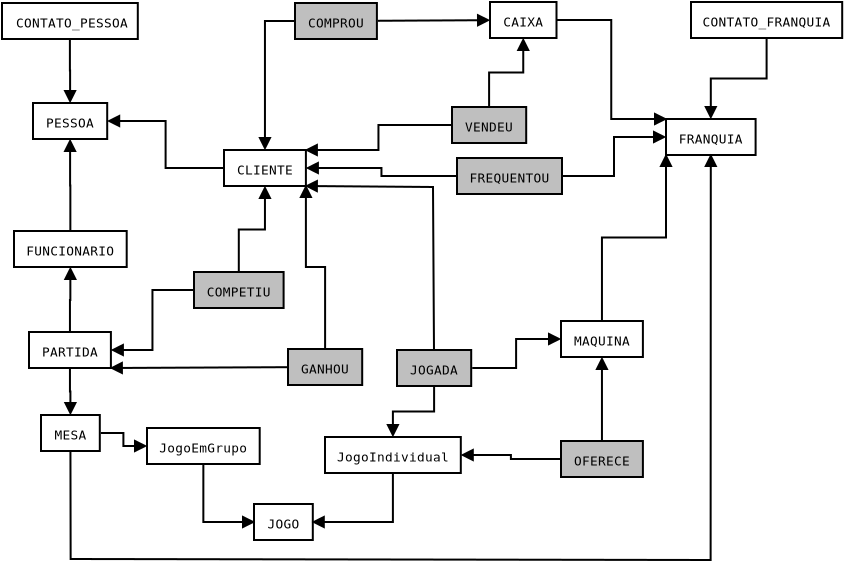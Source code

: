 <?xml version="1.0" encoding="UTF-8"?>
<dia:diagram xmlns:dia="http://www.lysator.liu.se/~alla/dia/">
  <dia:layer name="Background" visible="true" active="true">
    <dia:object type="ER - Entity" version="0" id="O0">
      <dia:attribute name="obj_pos">
        <dia:point val="2.05,4.1"/>
      </dia:attribute>
      <dia:attribute name="obj_bb">
        <dia:rectangle val="2,4.05;8.89,5.95"/>
      </dia:attribute>
      <dia:attribute name="elem_corner">
        <dia:point val="2.05,4.1"/>
      </dia:attribute>
      <dia:attribute name="elem_width">
        <dia:real val="6.79"/>
      </dia:attribute>
      <dia:attribute name="elem_height">
        <dia:real val="1.8"/>
      </dia:attribute>
      <dia:attribute name="border_width">
        <dia:real val="0.1"/>
      </dia:attribute>
      <dia:attribute name="border_color">
        <dia:color val="#000000"/>
      </dia:attribute>
      <dia:attribute name="inner_color">
        <dia:color val="#ffffff"/>
      </dia:attribute>
      <dia:attribute name="name">
        <dia:string>#CONTATO_PESSOA#</dia:string>
      </dia:attribute>
      <dia:attribute name="weak">
        <dia:boolean val="false"/>
      </dia:attribute>
      <dia:attribute name="associative">
        <dia:boolean val="false"/>
      </dia:attribute>
      <dia:attribute name="font">
        <dia:font family="monospace" style="0" name="Courier"/>
      </dia:attribute>
      <dia:attribute name="font_height">
        <dia:real val="0.8"/>
      </dia:attribute>
    </dia:object>
    <dia:object type="ER - Entity" version="0" id="O1">
      <dia:attribute name="obj_pos">
        <dia:point val="3.6,9.1"/>
      </dia:attribute>
      <dia:attribute name="obj_bb">
        <dia:rectangle val="3.55,9.05;7.36,10.95"/>
      </dia:attribute>
      <dia:attribute name="elem_corner">
        <dia:point val="3.6,9.1"/>
      </dia:attribute>
      <dia:attribute name="elem_width">
        <dia:real val="3.71"/>
      </dia:attribute>
      <dia:attribute name="elem_height">
        <dia:real val="1.8"/>
      </dia:attribute>
      <dia:attribute name="border_width">
        <dia:real val="0.1"/>
      </dia:attribute>
      <dia:attribute name="border_color">
        <dia:color val="#000000"/>
      </dia:attribute>
      <dia:attribute name="inner_color">
        <dia:color val="#ffffff"/>
      </dia:attribute>
      <dia:attribute name="name">
        <dia:string>#PESSOA#</dia:string>
      </dia:attribute>
      <dia:attribute name="weak">
        <dia:boolean val="false"/>
      </dia:attribute>
      <dia:attribute name="associative">
        <dia:boolean val="false"/>
      </dia:attribute>
      <dia:attribute name="font">
        <dia:font family="monospace" style="0" name="Courier"/>
      </dia:attribute>
      <dia:attribute name="font_height">
        <dia:real val="0.8"/>
      </dia:attribute>
    </dia:object>
    <dia:object type="ER - Entity" version="0" id="O2">
      <dia:attribute name="obj_pos">
        <dia:point val="2.65,15.5"/>
      </dia:attribute>
      <dia:attribute name="obj_bb">
        <dia:rectangle val="2.6,15.45;8.335,17.35"/>
      </dia:attribute>
      <dia:attribute name="elem_corner">
        <dia:point val="2.65,15.5"/>
      </dia:attribute>
      <dia:attribute name="elem_width">
        <dia:real val="5.635"/>
      </dia:attribute>
      <dia:attribute name="elem_height">
        <dia:real val="1.8"/>
      </dia:attribute>
      <dia:attribute name="border_width">
        <dia:real val="0.1"/>
      </dia:attribute>
      <dia:attribute name="border_color">
        <dia:color val="#000000"/>
      </dia:attribute>
      <dia:attribute name="inner_color">
        <dia:color val="#ffffff"/>
      </dia:attribute>
      <dia:attribute name="name">
        <dia:string>#FUNCIONARIO#</dia:string>
      </dia:attribute>
      <dia:attribute name="weak">
        <dia:boolean val="false"/>
      </dia:attribute>
      <dia:attribute name="associative">
        <dia:boolean val="false"/>
      </dia:attribute>
      <dia:attribute name="font">
        <dia:font family="monospace" style="0" name="Courier"/>
      </dia:attribute>
      <dia:attribute name="font_height">
        <dia:real val="0.8"/>
      </dia:attribute>
    </dia:object>
    <dia:object type="ER - Entity" version="0" id="O3">
      <dia:attribute name="obj_pos">
        <dia:point val="3.4,20.55"/>
      </dia:attribute>
      <dia:attribute name="obj_bb">
        <dia:rectangle val="3.35,20.5;7.545,22.4"/>
      </dia:attribute>
      <dia:attribute name="elem_corner">
        <dia:point val="3.4,20.55"/>
      </dia:attribute>
      <dia:attribute name="elem_width">
        <dia:real val="4.095"/>
      </dia:attribute>
      <dia:attribute name="elem_height">
        <dia:real val="1.8"/>
      </dia:attribute>
      <dia:attribute name="border_width">
        <dia:real val="0.1"/>
      </dia:attribute>
      <dia:attribute name="border_color">
        <dia:color val="#000000"/>
      </dia:attribute>
      <dia:attribute name="inner_color">
        <dia:color val="#ffffff"/>
      </dia:attribute>
      <dia:attribute name="name">
        <dia:string>#PARTIDA#</dia:string>
      </dia:attribute>
      <dia:attribute name="weak">
        <dia:boolean val="false"/>
      </dia:attribute>
      <dia:attribute name="associative">
        <dia:boolean val="false"/>
      </dia:attribute>
      <dia:attribute name="font">
        <dia:font family="monospace" style="0" name="Courier"/>
      </dia:attribute>
      <dia:attribute name="font_height">
        <dia:real val="0.8"/>
      </dia:attribute>
    </dia:object>
    <dia:object type="Standard - ZigZagLine" version="1" id="O4">
      <dia:attribute name="obj_pos">
        <dia:point val="5.445,5.9"/>
      </dia:attribute>
      <dia:attribute name="obj_bb">
        <dia:rectangle val="5.124,5.85;5.786,9.161"/>
      </dia:attribute>
      <dia:attribute name="orth_points">
        <dia:point val="5.445,5.9"/>
        <dia:point val="5.445,7.475"/>
        <dia:point val="5.455,7.475"/>
        <dia:point val="5.455,9.05"/>
      </dia:attribute>
      <dia:attribute name="orth_orient">
        <dia:enum val="1"/>
        <dia:enum val="0"/>
        <dia:enum val="1"/>
      </dia:attribute>
      <dia:attribute name="autorouting">
        <dia:boolean val="true"/>
      </dia:attribute>
      <dia:attribute name="end_arrow">
        <dia:enum val="3"/>
      </dia:attribute>
      <dia:attribute name="end_arrow_length">
        <dia:real val="0.5"/>
      </dia:attribute>
      <dia:attribute name="end_arrow_width">
        <dia:real val="0.5"/>
      </dia:attribute>
      <dia:connections>
        <dia:connection handle="0" to="O0" connection="6"/>
        <dia:connection handle="1" to="O1" connection="8"/>
      </dia:connections>
    </dia:object>
    <dia:object type="Standard - ZigZagLine" version="1" id="O5">
      <dia:attribute name="obj_pos">
        <dia:point val="5.468,15.5"/>
      </dia:attribute>
      <dia:attribute name="obj_bb">
        <dia:rectangle val="5.124,10.839;5.786,15.55"/>
      </dia:attribute>
      <dia:attribute name="orth_points">
        <dia:point val="5.468,15.5"/>
        <dia:point val="5.468,13.225"/>
        <dia:point val="5.455,13.225"/>
        <dia:point val="5.455,10.95"/>
      </dia:attribute>
      <dia:attribute name="orth_orient">
        <dia:enum val="1"/>
        <dia:enum val="0"/>
        <dia:enum val="1"/>
      </dia:attribute>
      <dia:attribute name="autorouting">
        <dia:boolean val="true"/>
      </dia:attribute>
      <dia:attribute name="end_arrow">
        <dia:enum val="3"/>
      </dia:attribute>
      <dia:attribute name="end_arrow_length">
        <dia:real val="0.5"/>
      </dia:attribute>
      <dia:attribute name="end_arrow_width">
        <dia:real val="0.5"/>
      </dia:attribute>
      <dia:connections>
        <dia:connection handle="0" to="O2" connection="1"/>
        <dia:connection handle="1" to="O1" connection="8"/>
      </dia:connections>
    </dia:object>
    <dia:object type="Standard - ZigZagLine" version="1" id="O6">
      <dia:attribute name="obj_pos">
        <dia:point val="5.447,20.55"/>
      </dia:attribute>
      <dia:attribute name="obj_bb">
        <dia:rectangle val="5.137,17.239;5.798,20.6"/>
      </dia:attribute>
      <dia:attribute name="orth_points">
        <dia:point val="5.447,20.55"/>
        <dia:point val="5.447,18.95"/>
        <dia:point val="5.468,18.95"/>
        <dia:point val="5.468,17.351"/>
      </dia:attribute>
      <dia:attribute name="orth_orient">
        <dia:enum val="1"/>
        <dia:enum val="0"/>
        <dia:enum val="1"/>
      </dia:attribute>
      <dia:attribute name="autorouting">
        <dia:boolean val="true"/>
      </dia:attribute>
      <dia:attribute name="end_arrow">
        <dia:enum val="3"/>
      </dia:attribute>
      <dia:attribute name="end_arrow_length">
        <dia:real val="0.5"/>
      </dia:attribute>
      <dia:attribute name="end_arrow_width">
        <dia:real val="0.5"/>
      </dia:attribute>
      <dia:connections>
        <dia:connection handle="0" to="O3" connection="1"/>
        <dia:connection handle="1" to="O2" connection="8"/>
      </dia:connections>
    </dia:object>
    <dia:object type="ER - Entity" version="0" id="O7">
      <dia:attribute name="obj_pos">
        <dia:point val="4,24.7"/>
      </dia:attribute>
      <dia:attribute name="obj_bb">
        <dia:rectangle val="3.95,24.65;6.99,26.55"/>
      </dia:attribute>
      <dia:attribute name="elem_corner">
        <dia:point val="4,24.7"/>
      </dia:attribute>
      <dia:attribute name="elem_width">
        <dia:real val="2.94"/>
      </dia:attribute>
      <dia:attribute name="elem_height">
        <dia:real val="1.8"/>
      </dia:attribute>
      <dia:attribute name="border_width">
        <dia:real val="0.1"/>
      </dia:attribute>
      <dia:attribute name="border_color">
        <dia:color val="#000000"/>
      </dia:attribute>
      <dia:attribute name="inner_color">
        <dia:color val="#ffffff"/>
      </dia:attribute>
      <dia:attribute name="name">
        <dia:string>#MESA#</dia:string>
      </dia:attribute>
      <dia:attribute name="weak">
        <dia:boolean val="false"/>
      </dia:attribute>
      <dia:attribute name="associative">
        <dia:boolean val="false"/>
      </dia:attribute>
      <dia:attribute name="font">
        <dia:font family="monospace" style="0" name="Courier"/>
      </dia:attribute>
      <dia:attribute name="font_height">
        <dia:real val="0.8"/>
      </dia:attribute>
    </dia:object>
    <dia:object type="Standard - ZigZagLine" version="1" id="O8">
      <dia:attribute name="obj_pos">
        <dia:point val="5.447,22.401"/>
      </dia:attribute>
      <dia:attribute name="obj_bb">
        <dia:rectangle val="5.139,22.351;5.801,24.761"/>
      </dia:attribute>
      <dia:attribute name="orth_points">
        <dia:point val="5.447,22.401"/>
        <dia:point val="5.447,23.525"/>
        <dia:point val="5.47,23.525"/>
        <dia:point val="5.47,24.649"/>
      </dia:attribute>
      <dia:attribute name="orth_orient">
        <dia:enum val="1"/>
        <dia:enum val="0"/>
        <dia:enum val="1"/>
      </dia:attribute>
      <dia:attribute name="autorouting">
        <dia:boolean val="true"/>
      </dia:attribute>
      <dia:attribute name="end_arrow">
        <dia:enum val="3"/>
      </dia:attribute>
      <dia:attribute name="end_arrow_length">
        <dia:real val="0.5"/>
      </dia:attribute>
      <dia:attribute name="end_arrow_width">
        <dia:real val="0.5"/>
      </dia:attribute>
      <dia:connections>
        <dia:connection handle="0" to="O3" connection="8"/>
        <dia:connection handle="1" to="O7" connection="8"/>
      </dia:connections>
    </dia:object>
    <dia:object type="ER - Entity" version="0" id="O9">
      <dia:attribute name="obj_pos">
        <dia:point val="9.3,25.35"/>
      </dia:attribute>
      <dia:attribute name="obj_bb">
        <dia:rectangle val="9.25,25.3;14.985,27.2"/>
      </dia:attribute>
      <dia:attribute name="elem_corner">
        <dia:point val="9.3,25.35"/>
      </dia:attribute>
      <dia:attribute name="elem_width">
        <dia:real val="5.635"/>
      </dia:attribute>
      <dia:attribute name="elem_height">
        <dia:real val="1.8"/>
      </dia:attribute>
      <dia:attribute name="border_width">
        <dia:real val="0.1"/>
      </dia:attribute>
      <dia:attribute name="border_color">
        <dia:color val="#000000"/>
      </dia:attribute>
      <dia:attribute name="inner_color">
        <dia:color val="#ffffff"/>
      </dia:attribute>
      <dia:attribute name="name">
        <dia:string>#JogoEmGrupo#</dia:string>
      </dia:attribute>
      <dia:attribute name="weak">
        <dia:boolean val="false"/>
      </dia:attribute>
      <dia:attribute name="associative">
        <dia:boolean val="false"/>
      </dia:attribute>
      <dia:attribute name="font">
        <dia:font family="monospace" style="0" name="Courier"/>
      </dia:attribute>
      <dia:attribute name="font_height">
        <dia:real val="0.8"/>
      </dia:attribute>
    </dia:object>
    <dia:object type="ER - Entity" version="0" id="O10">
      <dia:attribute name="obj_pos">
        <dia:point val="13.15,11.45"/>
      </dia:attribute>
      <dia:attribute name="obj_bb">
        <dia:rectangle val="13.1,11.4;17.295,13.3"/>
      </dia:attribute>
      <dia:attribute name="elem_corner">
        <dia:point val="13.15,11.45"/>
      </dia:attribute>
      <dia:attribute name="elem_width">
        <dia:real val="4.095"/>
      </dia:attribute>
      <dia:attribute name="elem_height">
        <dia:real val="1.8"/>
      </dia:attribute>
      <dia:attribute name="border_width">
        <dia:real val="0.1"/>
      </dia:attribute>
      <dia:attribute name="border_color">
        <dia:color val="#000000"/>
      </dia:attribute>
      <dia:attribute name="inner_color">
        <dia:color val="#ffffff"/>
      </dia:attribute>
      <dia:attribute name="name">
        <dia:string>#CLIENTE#</dia:string>
      </dia:attribute>
      <dia:attribute name="weak">
        <dia:boolean val="false"/>
      </dia:attribute>
      <dia:attribute name="associative">
        <dia:boolean val="false"/>
      </dia:attribute>
      <dia:attribute name="font">
        <dia:font family="monospace" style="0" name="Courier"/>
      </dia:attribute>
      <dia:attribute name="font_height">
        <dia:real val="0.8"/>
      </dia:attribute>
    </dia:object>
    <dia:object type="Standard - ZigZagLine" version="1" id="O11">
      <dia:attribute name="obj_pos">
        <dia:point val="13.1,12.35"/>
      </dia:attribute>
      <dia:attribute name="obj_bb">
        <dia:rectangle val="7.249,9.669;13.15,12.4"/>
      </dia:attribute>
      <dia:attribute name="orth_points">
        <dia:point val="13.1,12.35"/>
        <dia:point val="10.23,12.35"/>
        <dia:point val="10.23,10"/>
        <dia:point val="7.36,10"/>
      </dia:attribute>
      <dia:attribute name="orth_orient">
        <dia:enum val="0"/>
        <dia:enum val="1"/>
        <dia:enum val="0"/>
      </dia:attribute>
      <dia:attribute name="autorouting">
        <dia:boolean val="true"/>
      </dia:attribute>
      <dia:attribute name="end_arrow">
        <dia:enum val="3"/>
      </dia:attribute>
      <dia:attribute name="end_arrow_length">
        <dia:real val="0.5"/>
      </dia:attribute>
      <dia:attribute name="end_arrow_width">
        <dia:real val="0.5"/>
      </dia:attribute>
      <dia:connections>
        <dia:connection handle="0" to="O10" connection="8"/>
        <dia:connection handle="1" to="O1" connection="8"/>
      </dia:connections>
    </dia:object>
    <dia:object type="ER - Entity" version="0" id="O12">
      <dia:attribute name="obj_pos">
        <dia:point val="11.65,17.55"/>
      </dia:attribute>
      <dia:attribute name="obj_bb">
        <dia:rectangle val="11.6,17.5;16.18,19.4"/>
      </dia:attribute>
      <dia:attribute name="elem_corner">
        <dia:point val="11.65,17.55"/>
      </dia:attribute>
      <dia:attribute name="elem_width">
        <dia:real val="4.48"/>
      </dia:attribute>
      <dia:attribute name="elem_height">
        <dia:real val="1.8"/>
      </dia:attribute>
      <dia:attribute name="border_width">
        <dia:real val="0.1"/>
      </dia:attribute>
      <dia:attribute name="border_color">
        <dia:color val="#000000"/>
      </dia:attribute>
      <dia:attribute name="inner_color">
        <dia:color val="#bfbfbf"/>
      </dia:attribute>
      <dia:attribute name="name">
        <dia:string>#COMPETIU#</dia:string>
      </dia:attribute>
      <dia:attribute name="weak">
        <dia:boolean val="false"/>
      </dia:attribute>
      <dia:attribute name="associative">
        <dia:boolean val="false"/>
      </dia:attribute>
      <dia:attribute name="font">
        <dia:font family="monospace" style="0" name="Courier"/>
      </dia:attribute>
      <dia:attribute name="font_height">
        <dia:real val="0.8"/>
      </dia:attribute>
    </dia:object>
    <dia:object type="ER - Entity" version="0" id="O13">
      <dia:attribute name="obj_pos">
        <dia:point val="16.35,21.4"/>
      </dia:attribute>
      <dia:attribute name="obj_bb">
        <dia:rectangle val="16.3,21.35;20.11,23.25"/>
      </dia:attribute>
      <dia:attribute name="elem_corner">
        <dia:point val="16.35,21.4"/>
      </dia:attribute>
      <dia:attribute name="elem_width">
        <dia:real val="3.71"/>
      </dia:attribute>
      <dia:attribute name="elem_height">
        <dia:real val="1.8"/>
      </dia:attribute>
      <dia:attribute name="border_width">
        <dia:real val="0.1"/>
      </dia:attribute>
      <dia:attribute name="border_color">
        <dia:color val="#000000"/>
      </dia:attribute>
      <dia:attribute name="inner_color">
        <dia:color val="#bfbfbf"/>
      </dia:attribute>
      <dia:attribute name="name">
        <dia:string>#GANHOU#</dia:string>
      </dia:attribute>
      <dia:attribute name="weak">
        <dia:boolean val="false"/>
      </dia:attribute>
      <dia:attribute name="associative">
        <dia:boolean val="false"/>
      </dia:attribute>
      <dia:attribute name="font">
        <dia:font family="monospace" style="0" name="Courier"/>
      </dia:attribute>
      <dia:attribute name="font_height">
        <dia:real val="0.8"/>
      </dia:attribute>
    </dia:object>
    <dia:object type="ER - Entity" version="0" id="O14">
      <dia:attribute name="obj_pos">
        <dia:point val="14.65,29.15"/>
      </dia:attribute>
      <dia:attribute name="obj_bb">
        <dia:rectangle val="14.6,29.1;17.64,31"/>
      </dia:attribute>
      <dia:attribute name="elem_corner">
        <dia:point val="14.65,29.15"/>
      </dia:attribute>
      <dia:attribute name="elem_width">
        <dia:real val="2.94"/>
      </dia:attribute>
      <dia:attribute name="elem_height">
        <dia:real val="1.8"/>
      </dia:attribute>
      <dia:attribute name="border_width">
        <dia:real val="0.1"/>
      </dia:attribute>
      <dia:attribute name="border_color">
        <dia:color val="#000000"/>
      </dia:attribute>
      <dia:attribute name="inner_color">
        <dia:color val="#ffffff"/>
      </dia:attribute>
      <dia:attribute name="name">
        <dia:string>#JOGO#</dia:string>
      </dia:attribute>
      <dia:attribute name="weak">
        <dia:boolean val="false"/>
      </dia:attribute>
      <dia:attribute name="associative">
        <dia:boolean val="false"/>
      </dia:attribute>
      <dia:attribute name="font">
        <dia:font family="monospace" style="0" name="Courier"/>
      </dia:attribute>
      <dia:attribute name="font_height">
        <dia:real val="0.8"/>
      </dia:attribute>
    </dia:object>
    <dia:object type="Standard - ZigZagLine" version="1" id="O15">
      <dia:attribute name="obj_pos">
        <dia:point val="12.117,27.201"/>
      </dia:attribute>
      <dia:attribute name="obj_bb">
        <dia:rectangle val="12.068,27.151;14.762,30.381"/>
      </dia:attribute>
      <dia:attribute name="orth_points">
        <dia:point val="12.117,27.201"/>
        <dia:point val="12.117,30.05"/>
        <dia:point val="14.65,30.05"/>
      </dia:attribute>
      <dia:attribute name="orth_orient">
        <dia:enum val="1"/>
        <dia:enum val="0"/>
      </dia:attribute>
      <dia:attribute name="autorouting">
        <dia:boolean val="true"/>
      </dia:attribute>
      <dia:attribute name="end_arrow">
        <dia:enum val="3"/>
      </dia:attribute>
      <dia:attribute name="end_arrow_length">
        <dia:real val="0.5"/>
      </dia:attribute>
      <dia:attribute name="end_arrow_width">
        <dia:real val="0.5"/>
      </dia:attribute>
      <dia:connections>
        <dia:connection handle="0" to="O9" connection="8"/>
        <dia:connection handle="1" to="O14" connection="3"/>
      </dia:connections>
    </dia:object>
    <dia:object type="ER - Entity" version="0" id="O16">
      <dia:attribute name="obj_pos">
        <dia:point val="18.2,25.8"/>
      </dia:attribute>
      <dia:attribute name="obj_bb">
        <dia:rectangle val="18.15,25.75;25.04,27.65"/>
      </dia:attribute>
      <dia:attribute name="elem_corner">
        <dia:point val="18.2,25.8"/>
      </dia:attribute>
      <dia:attribute name="elem_width">
        <dia:real val="6.79"/>
      </dia:attribute>
      <dia:attribute name="elem_height">
        <dia:real val="1.8"/>
      </dia:attribute>
      <dia:attribute name="border_width">
        <dia:real val="0.1"/>
      </dia:attribute>
      <dia:attribute name="border_color">
        <dia:color val="#000000"/>
      </dia:attribute>
      <dia:attribute name="inner_color">
        <dia:color val="#ffffff"/>
      </dia:attribute>
      <dia:attribute name="name">
        <dia:string>#JogoIndividual#</dia:string>
      </dia:attribute>
      <dia:attribute name="weak">
        <dia:boolean val="false"/>
      </dia:attribute>
      <dia:attribute name="associative">
        <dia:boolean val="false"/>
      </dia:attribute>
      <dia:attribute name="font">
        <dia:font family="monospace" style="0" name="Courier"/>
      </dia:attribute>
      <dia:attribute name="font_height">
        <dia:real val="0.8"/>
      </dia:attribute>
    </dia:object>
    <dia:object type="Standard - ZigZagLine" version="1" id="O17">
      <dia:attribute name="obj_pos">
        <dia:point val="21.595,27.651"/>
      </dia:attribute>
      <dia:attribute name="obj_bb">
        <dia:rectangle val="17.478,27.601;21.645,30.381"/>
      </dia:attribute>
      <dia:attribute name="orth_points">
        <dia:point val="21.595,27.651"/>
        <dia:point val="21.595,30.05"/>
        <dia:point val="17.59,30.05"/>
      </dia:attribute>
      <dia:attribute name="orth_orient">
        <dia:enum val="1"/>
        <dia:enum val="0"/>
      </dia:attribute>
      <dia:attribute name="autorouting">
        <dia:boolean val="true"/>
      </dia:attribute>
      <dia:attribute name="end_arrow">
        <dia:enum val="3"/>
      </dia:attribute>
      <dia:attribute name="end_arrow_length">
        <dia:real val="0.5"/>
      </dia:attribute>
      <dia:attribute name="end_arrow_width">
        <dia:real val="0.5"/>
      </dia:attribute>
      <dia:connections>
        <dia:connection handle="0" to="O16" connection="8"/>
        <dia:connection handle="1" to="O14" connection="4"/>
      </dia:connections>
    </dia:object>
    <dia:object type="ER - Entity" version="0" id="O18">
      <dia:attribute name="obj_pos">
        <dia:point val="21.8,21.45"/>
      </dia:attribute>
      <dia:attribute name="obj_bb">
        <dia:rectangle val="21.75,21.4;25.56,23.3"/>
      </dia:attribute>
      <dia:attribute name="elem_corner">
        <dia:point val="21.8,21.45"/>
      </dia:attribute>
      <dia:attribute name="elem_width">
        <dia:real val="3.71"/>
      </dia:attribute>
      <dia:attribute name="elem_height">
        <dia:real val="1.8"/>
      </dia:attribute>
      <dia:attribute name="border_width">
        <dia:real val="0.1"/>
      </dia:attribute>
      <dia:attribute name="border_color">
        <dia:color val="#000000"/>
      </dia:attribute>
      <dia:attribute name="inner_color">
        <dia:color val="#bfbfbf"/>
      </dia:attribute>
      <dia:attribute name="name">
        <dia:string>#JOGADA#</dia:string>
      </dia:attribute>
      <dia:attribute name="weak">
        <dia:boolean val="false"/>
      </dia:attribute>
      <dia:attribute name="associative">
        <dia:boolean val="false"/>
      </dia:attribute>
      <dia:attribute name="font">
        <dia:font family="monospace" style="0" name="Courier"/>
      </dia:attribute>
      <dia:attribute name="font_height">
        <dia:real val="0.8"/>
      </dia:attribute>
    </dia:object>
    <dia:object type="Standard - ZigZagLine" version="1" id="O19">
      <dia:attribute name="obj_pos">
        <dia:point val="6.99,25.6"/>
      </dia:attribute>
      <dia:attribute name="obj_bb">
        <dia:rectangle val="6.94,25.55;9.361,26.581"/>
      </dia:attribute>
      <dia:attribute name="orth_points">
        <dia:point val="6.99,25.6"/>
        <dia:point val="8.12,25.6"/>
        <dia:point val="8.12,26.25"/>
        <dia:point val="9.25,26.25"/>
      </dia:attribute>
      <dia:attribute name="orth_orient">
        <dia:enum val="0"/>
        <dia:enum val="1"/>
        <dia:enum val="0"/>
      </dia:attribute>
      <dia:attribute name="autorouting">
        <dia:boolean val="true"/>
      </dia:attribute>
      <dia:attribute name="end_arrow">
        <dia:enum val="3"/>
      </dia:attribute>
      <dia:attribute name="end_arrow_length">
        <dia:real val="0.5"/>
      </dia:attribute>
      <dia:attribute name="end_arrow_width">
        <dia:real val="0.5"/>
      </dia:attribute>
      <dia:connections>
        <dia:connection handle="0" to="O7" connection="8"/>
        <dia:connection handle="1" to="O9" connection="8"/>
      </dia:connections>
    </dia:object>
    <dia:object type="ER - Entity" version="0" id="O20">
      <dia:attribute name="obj_pos">
        <dia:point val="16.7,4.1"/>
      </dia:attribute>
      <dia:attribute name="obj_bb">
        <dia:rectangle val="16.65,4.05;20.845,5.95"/>
      </dia:attribute>
      <dia:attribute name="elem_corner">
        <dia:point val="16.7,4.1"/>
      </dia:attribute>
      <dia:attribute name="elem_width">
        <dia:real val="4.095"/>
      </dia:attribute>
      <dia:attribute name="elem_height">
        <dia:real val="1.8"/>
      </dia:attribute>
      <dia:attribute name="border_width">
        <dia:real val="0.1"/>
      </dia:attribute>
      <dia:attribute name="border_color">
        <dia:color val="#000000"/>
      </dia:attribute>
      <dia:attribute name="inner_color">
        <dia:color val="#bfbfbf"/>
      </dia:attribute>
      <dia:attribute name="name">
        <dia:string>#COMPROU#</dia:string>
      </dia:attribute>
      <dia:attribute name="weak">
        <dia:boolean val="false"/>
      </dia:attribute>
      <dia:attribute name="associative">
        <dia:boolean val="false"/>
      </dia:attribute>
      <dia:attribute name="font">
        <dia:font family="monospace" style="0" name="Courier"/>
      </dia:attribute>
      <dia:attribute name="font_height">
        <dia:real val="0.8"/>
      </dia:attribute>
    </dia:object>
    <dia:object type="ER - Entity" version="0" id="O21">
      <dia:attribute name="obj_pos">
        <dia:point val="26.45,4.05"/>
      </dia:attribute>
      <dia:attribute name="obj_bb">
        <dia:rectangle val="26.4,4;29.825,5.9"/>
      </dia:attribute>
      <dia:attribute name="elem_corner">
        <dia:point val="26.45,4.05"/>
      </dia:attribute>
      <dia:attribute name="elem_width">
        <dia:real val="3.325"/>
      </dia:attribute>
      <dia:attribute name="elem_height">
        <dia:real val="1.8"/>
      </dia:attribute>
      <dia:attribute name="border_width">
        <dia:real val="0.1"/>
      </dia:attribute>
      <dia:attribute name="border_color">
        <dia:color val="#000000"/>
      </dia:attribute>
      <dia:attribute name="inner_color">
        <dia:color val="#ffffff"/>
      </dia:attribute>
      <dia:attribute name="name">
        <dia:string>#CAIXA#</dia:string>
      </dia:attribute>
      <dia:attribute name="weak">
        <dia:boolean val="false"/>
      </dia:attribute>
      <dia:attribute name="associative">
        <dia:boolean val="false"/>
      </dia:attribute>
      <dia:attribute name="font">
        <dia:font family="monospace" style="0" name="Courier"/>
      </dia:attribute>
      <dia:attribute name="font_height">
        <dia:real val="0.8"/>
      </dia:attribute>
    </dia:object>
    <dia:object type="ER - Entity" version="0" id="O22">
      <dia:attribute name="obj_pos">
        <dia:point val="24.55,9.3"/>
      </dia:attribute>
      <dia:attribute name="obj_bb">
        <dia:rectangle val="24.5,9.25;28.31,11.15"/>
      </dia:attribute>
      <dia:attribute name="elem_corner">
        <dia:point val="24.55,9.3"/>
      </dia:attribute>
      <dia:attribute name="elem_width">
        <dia:real val="3.71"/>
      </dia:attribute>
      <dia:attribute name="elem_height">
        <dia:real val="1.8"/>
      </dia:attribute>
      <dia:attribute name="border_width">
        <dia:real val="0.1"/>
      </dia:attribute>
      <dia:attribute name="border_color">
        <dia:color val="#000000"/>
      </dia:attribute>
      <dia:attribute name="inner_color">
        <dia:color val="#bfbfbf"/>
      </dia:attribute>
      <dia:attribute name="name">
        <dia:string>#VENDEU#</dia:string>
      </dia:attribute>
      <dia:attribute name="weak">
        <dia:boolean val="false"/>
      </dia:attribute>
      <dia:attribute name="associative">
        <dia:boolean val="false"/>
      </dia:attribute>
      <dia:attribute name="font">
        <dia:font family="monospace" style="0" name="Courier"/>
      </dia:attribute>
      <dia:attribute name="font_height">
        <dia:real val="0.8"/>
      </dia:attribute>
    </dia:object>
    <dia:object type="ER - Entity" version="0" id="O23">
      <dia:attribute name="obj_pos">
        <dia:point val="24.8,11.85"/>
      </dia:attribute>
      <dia:attribute name="obj_bb">
        <dia:rectangle val="24.75,11.8;30.1,13.7"/>
      </dia:attribute>
      <dia:attribute name="elem_corner">
        <dia:point val="24.8,11.85"/>
      </dia:attribute>
      <dia:attribute name="elem_width">
        <dia:real val="5.25"/>
      </dia:attribute>
      <dia:attribute name="elem_height">
        <dia:real val="1.8"/>
      </dia:attribute>
      <dia:attribute name="border_width">
        <dia:real val="0.1"/>
      </dia:attribute>
      <dia:attribute name="border_color">
        <dia:color val="#000000"/>
      </dia:attribute>
      <dia:attribute name="inner_color">
        <dia:color val="#bfbfbf"/>
      </dia:attribute>
      <dia:attribute name="name">
        <dia:string>#FREQUENTOU#</dia:string>
      </dia:attribute>
      <dia:attribute name="weak">
        <dia:boolean val="false"/>
      </dia:attribute>
      <dia:attribute name="associative">
        <dia:boolean val="false"/>
      </dia:attribute>
      <dia:attribute name="font">
        <dia:font family="monospace" style="0" name="Courier"/>
      </dia:attribute>
      <dia:attribute name="font_height">
        <dia:real val="0.8"/>
      </dia:attribute>
    </dia:object>
    <dia:object type="ER - Entity" version="0" id="O24">
      <dia:attribute name="obj_pos">
        <dia:point val="30,20"/>
      </dia:attribute>
      <dia:attribute name="obj_bb">
        <dia:rectangle val="29.95,19.95;34.145,21.85"/>
      </dia:attribute>
      <dia:attribute name="elem_corner">
        <dia:point val="30,20"/>
      </dia:attribute>
      <dia:attribute name="elem_width">
        <dia:real val="4.095"/>
      </dia:attribute>
      <dia:attribute name="elem_height">
        <dia:real val="1.8"/>
      </dia:attribute>
      <dia:attribute name="border_width">
        <dia:real val="0.1"/>
      </dia:attribute>
      <dia:attribute name="border_color">
        <dia:color val="#000000"/>
      </dia:attribute>
      <dia:attribute name="inner_color">
        <dia:color val="#ffffff"/>
      </dia:attribute>
      <dia:attribute name="name">
        <dia:string>#MAQUINA#</dia:string>
      </dia:attribute>
      <dia:attribute name="weak">
        <dia:boolean val="false"/>
      </dia:attribute>
      <dia:attribute name="associative">
        <dia:boolean val="false"/>
      </dia:attribute>
      <dia:attribute name="font">
        <dia:font family="monospace" style="0" name="Courier"/>
      </dia:attribute>
      <dia:attribute name="font_height">
        <dia:real val="0.8"/>
      </dia:attribute>
    </dia:object>
    <dia:object type="ER - Entity" version="0" id="O25">
      <dia:attribute name="obj_pos">
        <dia:point val="30,26"/>
      </dia:attribute>
      <dia:attribute name="obj_bb">
        <dia:rectangle val="29.95,25.95;34.145,27.85"/>
      </dia:attribute>
      <dia:attribute name="elem_corner">
        <dia:point val="30,26"/>
      </dia:attribute>
      <dia:attribute name="elem_width">
        <dia:real val="4.095"/>
      </dia:attribute>
      <dia:attribute name="elem_height">
        <dia:real val="1.8"/>
      </dia:attribute>
      <dia:attribute name="border_width">
        <dia:real val="0.1"/>
      </dia:attribute>
      <dia:attribute name="border_color">
        <dia:color val="#000000"/>
      </dia:attribute>
      <dia:attribute name="inner_color">
        <dia:color val="#bfbfbf"/>
      </dia:attribute>
      <dia:attribute name="name">
        <dia:string>#OFERECE#</dia:string>
      </dia:attribute>
      <dia:attribute name="weak">
        <dia:boolean val="false"/>
      </dia:attribute>
      <dia:attribute name="associative">
        <dia:boolean val="false"/>
      </dia:attribute>
      <dia:attribute name="font">
        <dia:font family="monospace" style="0" name="Courier"/>
      </dia:attribute>
      <dia:attribute name="font_height">
        <dia:real val="0.8"/>
      </dia:attribute>
    </dia:object>
    <dia:object type="ER - Entity" version="0" id="O26">
      <dia:attribute name="obj_pos">
        <dia:point val="35.25,9.9"/>
      </dia:attribute>
      <dia:attribute name="obj_bb">
        <dia:rectangle val="35.2,9.85;39.78,11.75"/>
      </dia:attribute>
      <dia:attribute name="elem_corner">
        <dia:point val="35.25,9.9"/>
      </dia:attribute>
      <dia:attribute name="elem_width">
        <dia:real val="4.48"/>
      </dia:attribute>
      <dia:attribute name="elem_height">
        <dia:real val="1.8"/>
      </dia:attribute>
      <dia:attribute name="border_width">
        <dia:real val="0.1"/>
      </dia:attribute>
      <dia:attribute name="border_color">
        <dia:color val="#000000"/>
      </dia:attribute>
      <dia:attribute name="inner_color">
        <dia:color val="#ffffff"/>
      </dia:attribute>
      <dia:attribute name="name">
        <dia:string>#FRANQUIA#</dia:string>
      </dia:attribute>
      <dia:attribute name="weak">
        <dia:boolean val="false"/>
      </dia:attribute>
      <dia:attribute name="associative">
        <dia:boolean val="false"/>
      </dia:attribute>
      <dia:attribute name="font">
        <dia:font family="monospace" style="0" name="Courier"/>
      </dia:attribute>
      <dia:attribute name="font_height">
        <dia:real val="0.8"/>
      </dia:attribute>
    </dia:object>
    <dia:object type="ER - Entity" version="0" id="O27">
      <dia:attribute name="obj_pos">
        <dia:point val="36.5,4.05"/>
      </dia:attribute>
      <dia:attribute name="obj_bb">
        <dia:rectangle val="36.45,4;44.11,5.9"/>
      </dia:attribute>
      <dia:attribute name="elem_corner">
        <dia:point val="36.5,4.05"/>
      </dia:attribute>
      <dia:attribute name="elem_width">
        <dia:real val="7.56"/>
      </dia:attribute>
      <dia:attribute name="elem_height">
        <dia:real val="1.8"/>
      </dia:attribute>
      <dia:attribute name="border_width">
        <dia:real val="0.1"/>
      </dia:attribute>
      <dia:attribute name="border_color">
        <dia:color val="#000000"/>
      </dia:attribute>
      <dia:attribute name="inner_color">
        <dia:color val="#ffffff"/>
      </dia:attribute>
      <dia:attribute name="name">
        <dia:string>#CONTATO_FRANQUIA#</dia:string>
      </dia:attribute>
      <dia:attribute name="weak">
        <dia:boolean val="false"/>
      </dia:attribute>
      <dia:attribute name="associative">
        <dia:boolean val="false"/>
      </dia:attribute>
      <dia:attribute name="font">
        <dia:font family="monospace" style="0" name="Courier"/>
      </dia:attribute>
      <dia:attribute name="font_height">
        <dia:real val="0.8"/>
      </dia:attribute>
    </dia:object>
    <dia:object type="Standard - ZigZagLine" version="1" id="O28">
      <dia:attribute name="obj_pos">
        <dia:point val="32.047,19.95"/>
      </dia:attribute>
      <dia:attribute name="obj_bb">
        <dia:rectangle val="31.997,11.588;35.581,20.0"/>
      </dia:attribute>
      <dia:attribute name="orth_points">
        <dia:point val="32.047,19.95"/>
        <dia:point val="32.047,15.825"/>
        <dia:point val="35.25,15.825"/>
        <dia:point val="35.25,11.7"/>
      </dia:attribute>
      <dia:attribute name="orth_orient">
        <dia:enum val="1"/>
        <dia:enum val="0"/>
        <dia:enum val="1"/>
      </dia:attribute>
      <dia:attribute name="autorouting">
        <dia:boolean val="true"/>
      </dia:attribute>
      <dia:attribute name="end_arrow">
        <dia:enum val="3"/>
      </dia:attribute>
      <dia:attribute name="end_arrow_length">
        <dia:real val="0.5"/>
      </dia:attribute>
      <dia:attribute name="end_arrow_width">
        <dia:real val="0.5"/>
      </dia:attribute>
      <dia:connections>
        <dia:connection handle="0" to="O24" connection="8"/>
        <dia:connection handle="1" to="O26" connection="5"/>
      </dia:connections>
    </dia:object>
    <dia:object type="Standard - ZigZagLine" version="1" id="O29">
      <dia:attribute name="obj_pos">
        <dia:point val="40.28,5.9"/>
      </dia:attribute>
      <dia:attribute name="obj_bb">
        <dia:rectangle val="37.159,5.85;40.33,9.961"/>
      </dia:attribute>
      <dia:attribute name="orth_points">
        <dia:point val="40.28,5.9"/>
        <dia:point val="40.28,7.875"/>
        <dia:point val="37.49,7.875"/>
        <dia:point val="37.49,9.85"/>
      </dia:attribute>
      <dia:attribute name="orth_orient">
        <dia:enum val="1"/>
        <dia:enum val="0"/>
        <dia:enum val="1"/>
      </dia:attribute>
      <dia:attribute name="autorouting">
        <dia:boolean val="true"/>
      </dia:attribute>
      <dia:attribute name="end_arrow">
        <dia:enum val="3"/>
      </dia:attribute>
      <dia:attribute name="end_arrow_length">
        <dia:real val="0.5"/>
      </dia:attribute>
      <dia:attribute name="end_arrow_width">
        <dia:real val="0.5"/>
      </dia:attribute>
      <dia:connections>
        <dia:connection handle="0" to="O27" connection="8"/>
        <dia:connection handle="1" to="O26" connection="8"/>
      </dia:connections>
    </dia:object>
    <dia:object type="Standard - ZigZagLine" version="1" id="O30">
      <dia:attribute name="obj_pos">
        <dia:point val="29.775,4.95"/>
      </dia:attribute>
      <dia:attribute name="obj_bb">
        <dia:rectangle val="29.725,4.9;35.362,10.231"/>
      </dia:attribute>
      <dia:attribute name="orth_points">
        <dia:point val="29.775,4.95"/>
        <dia:point val="32.513,4.95"/>
        <dia:point val="32.513,9.9"/>
        <dia:point val="35.25,9.9"/>
      </dia:attribute>
      <dia:attribute name="orth_orient">
        <dia:enum val="0"/>
        <dia:enum val="1"/>
        <dia:enum val="0"/>
      </dia:attribute>
      <dia:attribute name="autorouting">
        <dia:boolean val="true"/>
      </dia:attribute>
      <dia:attribute name="end_arrow">
        <dia:enum val="3"/>
      </dia:attribute>
      <dia:attribute name="end_arrow_length">
        <dia:real val="0.5"/>
      </dia:attribute>
      <dia:attribute name="end_arrow_width">
        <dia:real val="0.5"/>
      </dia:attribute>
      <dia:connections>
        <dia:connection handle="0" to="O21" connection="4"/>
        <dia:connection handle="1" to="O26" connection="0"/>
      </dia:connections>
    </dia:object>
    <dia:object type="Standard - PolyLine" version="0" id="O31">
      <dia:attribute name="obj_pos">
        <dia:point val="5.47,25.6"/>
      </dia:attribute>
      <dia:attribute name="obj_bb">
        <dia:rectangle val="5.422,11.588;37.821,32.0"/>
      </dia:attribute>
      <dia:attribute name="poly_points">
        <dia:point val="5.47,25.6"/>
        <dia:point val="5.482,31.9"/>
        <dia:point val="37.481,31.95"/>
        <dia:point val="37.49,11.7"/>
      </dia:attribute>
      <dia:attribute name="end_arrow">
        <dia:enum val="3"/>
      </dia:attribute>
      <dia:attribute name="end_arrow_length">
        <dia:real val="0.5"/>
      </dia:attribute>
      <dia:attribute name="end_arrow_width">
        <dia:real val="0.5"/>
      </dia:attribute>
      <dia:connections>
        <dia:connection handle="0" to="O7" connection="8"/>
        <dia:connection handle="3" to="O26" connection="6"/>
      </dia:connections>
    </dia:object>
    <dia:object type="Standard - ZigZagLine" version="1" id="O32">
      <dia:attribute name="obj_pos">
        <dia:point val="16.7,5"/>
      </dia:attribute>
      <dia:attribute name="obj_bb">
        <dia:rectangle val="14.867,4.95;16.75,11.511"/>
      </dia:attribute>
      <dia:attribute name="orth_points">
        <dia:point val="16.7,5"/>
        <dia:point val="15.197,5"/>
        <dia:point val="15.197,11.399"/>
      </dia:attribute>
      <dia:attribute name="orth_orient">
        <dia:enum val="0"/>
        <dia:enum val="1"/>
      </dia:attribute>
      <dia:attribute name="autorouting">
        <dia:boolean val="true"/>
      </dia:attribute>
      <dia:attribute name="end_arrow">
        <dia:enum val="3"/>
      </dia:attribute>
      <dia:attribute name="end_arrow_length">
        <dia:real val="0.5"/>
      </dia:attribute>
      <dia:attribute name="end_arrow_width">
        <dia:real val="0.5"/>
      </dia:attribute>
      <dia:connections>
        <dia:connection handle="0" to="O20" connection="3"/>
        <dia:connection handle="1" to="O10" connection="8"/>
      </dia:connections>
    </dia:object>
    <dia:object type="Standard - Line" version="0" id="O33">
      <dia:attribute name="obj_pos">
        <dia:point val="20.845,4.989"/>
      </dia:attribute>
      <dia:attribute name="obj_bb">
        <dia:rectangle val="20.794,4.631;26.513,5.293"/>
      </dia:attribute>
      <dia:attribute name="conn_endpoints">
        <dia:point val="20.845,4.989"/>
        <dia:point val="26.401,4.959"/>
      </dia:attribute>
      <dia:attribute name="numcp">
        <dia:int val="1"/>
      </dia:attribute>
      <dia:attribute name="end_arrow">
        <dia:enum val="3"/>
      </dia:attribute>
      <dia:attribute name="end_arrow_length">
        <dia:real val="0.5"/>
      </dia:attribute>
      <dia:attribute name="end_arrow_width">
        <dia:real val="0.5"/>
      </dia:attribute>
      <dia:connections>
        <dia:connection handle="0" to="O20" connection="8"/>
        <dia:connection handle="1" to="O21" connection="8"/>
      </dia:connections>
    </dia:object>
    <dia:object type="Standard - ZigZagLine" version="1" id="O34">
      <dia:attribute name="obj_pos">
        <dia:point val="26.405,9.25"/>
      </dia:attribute>
      <dia:attribute name="obj_bb">
        <dia:rectangle val="26.355,5.789;28.444,9.3"/>
      </dia:attribute>
      <dia:attribute name="orth_points">
        <dia:point val="26.405,9.25"/>
        <dia:point val="26.405,7.575"/>
        <dia:point val="28.113,7.575"/>
        <dia:point val="28.113,5.9"/>
      </dia:attribute>
      <dia:attribute name="orth_orient">
        <dia:enum val="1"/>
        <dia:enum val="0"/>
        <dia:enum val="1"/>
      </dia:attribute>
      <dia:attribute name="autorouting">
        <dia:boolean val="true"/>
      </dia:attribute>
      <dia:attribute name="end_arrow">
        <dia:enum val="3"/>
      </dia:attribute>
      <dia:attribute name="end_arrow_length">
        <dia:real val="0.5"/>
      </dia:attribute>
      <dia:attribute name="end_arrow_width">
        <dia:real val="0.5"/>
      </dia:attribute>
      <dia:connections>
        <dia:connection handle="0" to="O22" connection="8"/>
        <dia:connection handle="1" to="O21" connection="8"/>
      </dia:connections>
    </dia:object>
    <dia:object type="Standard - ZigZagLine" version="1" id="O35">
      <dia:attribute name="obj_pos">
        <dia:point val="24.5,10.2"/>
      </dia:attribute>
      <dia:attribute name="obj_bb">
        <dia:rectangle val="17.133,10.15;24.55,11.781"/>
      </dia:attribute>
      <dia:attribute name="orth_points">
        <dia:point val="24.5,10.2"/>
        <dia:point val="20.872,10.2"/>
        <dia:point val="20.872,11.45"/>
        <dia:point val="17.245,11.45"/>
      </dia:attribute>
      <dia:attribute name="orth_orient">
        <dia:enum val="0"/>
        <dia:enum val="1"/>
        <dia:enum val="0"/>
      </dia:attribute>
      <dia:attribute name="autorouting">
        <dia:boolean val="true"/>
      </dia:attribute>
      <dia:attribute name="end_arrow">
        <dia:enum val="3"/>
      </dia:attribute>
      <dia:attribute name="end_arrow_length">
        <dia:real val="0.5"/>
      </dia:attribute>
      <dia:attribute name="end_arrow_width">
        <dia:real val="0.5"/>
      </dia:attribute>
      <dia:connections>
        <dia:connection handle="0" to="O22" connection="8"/>
        <dia:connection handle="1" to="O10" connection="2"/>
      </dia:connections>
    </dia:object>
    <dia:object type="Standard - ZigZagLine" version="1" id="O36">
      <dia:attribute name="obj_pos">
        <dia:point val="24.75,12.75"/>
      </dia:attribute>
      <dia:attribute name="obj_bb">
        <dia:rectangle val="17.183,12.019;24.8,12.8"/>
      </dia:attribute>
      <dia:attribute name="orth_points">
        <dia:point val="24.75,12.75"/>
        <dia:point val="21.023,12.75"/>
        <dia:point val="21.023,12.35"/>
        <dia:point val="17.295,12.35"/>
      </dia:attribute>
      <dia:attribute name="orth_orient">
        <dia:enum val="0"/>
        <dia:enum val="1"/>
        <dia:enum val="0"/>
      </dia:attribute>
      <dia:attribute name="autorouting">
        <dia:boolean val="true"/>
      </dia:attribute>
      <dia:attribute name="end_arrow">
        <dia:enum val="3"/>
      </dia:attribute>
      <dia:attribute name="end_arrow_length">
        <dia:real val="0.5"/>
      </dia:attribute>
      <dia:attribute name="end_arrow_width">
        <dia:real val="0.5"/>
      </dia:attribute>
      <dia:connections>
        <dia:connection handle="0" to="O23" connection="8"/>
        <dia:connection handle="1" to="O10" connection="8"/>
      </dia:connections>
    </dia:object>
    <dia:object type="Standard - ZigZagLine" version="1" id="O37">
      <dia:attribute name="obj_pos">
        <dia:point val="23.655,23.3"/>
      </dia:attribute>
      <dia:attribute name="obj_bb">
        <dia:rectangle val="21.264,23.25;23.705,25.861"/>
      </dia:attribute>
      <dia:attribute name="orth_points">
        <dia:point val="23.655,23.3"/>
        <dia:point val="23.655,24.525"/>
        <dia:point val="21.595,24.525"/>
        <dia:point val="21.595,25.75"/>
      </dia:attribute>
      <dia:attribute name="orth_orient">
        <dia:enum val="1"/>
        <dia:enum val="0"/>
        <dia:enum val="1"/>
      </dia:attribute>
      <dia:attribute name="autorouting">
        <dia:boolean val="true"/>
      </dia:attribute>
      <dia:attribute name="end_arrow">
        <dia:enum val="3"/>
      </dia:attribute>
      <dia:attribute name="end_arrow_length">
        <dia:real val="0.5"/>
      </dia:attribute>
      <dia:attribute name="end_arrow_width">
        <dia:real val="0.5"/>
      </dia:attribute>
      <dia:connections>
        <dia:connection handle="0" to="O18" connection="8"/>
        <dia:connection handle="1" to="O16" connection="8"/>
      </dia:connections>
    </dia:object>
    <dia:object type="Standard - ZigZagLine" version="1" id="O38">
      <dia:attribute name="obj_pos">
        <dia:point val="30.1,12.75"/>
      </dia:attribute>
      <dia:attribute name="obj_bb">
        <dia:rectangle val="30.05,10.469;35.312,12.8"/>
      </dia:attribute>
      <dia:attribute name="orth_points">
        <dia:point val="30.1,12.75"/>
        <dia:point val="32.65,12.75"/>
        <dia:point val="32.65,10.8"/>
        <dia:point val="35.2,10.8"/>
      </dia:attribute>
      <dia:attribute name="orth_orient">
        <dia:enum val="0"/>
        <dia:enum val="1"/>
        <dia:enum val="0"/>
      </dia:attribute>
      <dia:attribute name="autorouting">
        <dia:boolean val="true"/>
      </dia:attribute>
      <dia:attribute name="end_arrow">
        <dia:enum val="3"/>
      </dia:attribute>
      <dia:attribute name="end_arrow_length">
        <dia:real val="0.5"/>
      </dia:attribute>
      <dia:attribute name="end_arrow_width">
        <dia:real val="0.5"/>
      </dia:attribute>
      <dia:connections>
        <dia:connection handle="0" to="O23" connection="8"/>
        <dia:connection handle="1" to="O26" connection="8"/>
      </dia:connections>
    </dia:object>
    <dia:object type="Standard - PolyLine" version="0" id="O39">
      <dia:attribute name="obj_pos">
        <dia:point val="23.655,22.35"/>
      </dia:attribute>
      <dia:attribute name="obj_bb">
        <dia:rectangle val="17.133,12.923;23.7,21.452"/>
      </dia:attribute>
      <dia:attribute name="poly_points">
        <dia:point val="23.655,22.35"/>
        <dia:point val="23.6,13.3"/>
        <dia:point val="17.245,13.25"/>
      </dia:attribute>
      <dia:attribute name="end_arrow">
        <dia:enum val="3"/>
      </dia:attribute>
      <dia:attribute name="end_arrow_length">
        <dia:real val="0.5"/>
      </dia:attribute>
      <dia:attribute name="end_arrow_width">
        <dia:real val="0.5"/>
      </dia:attribute>
      <dia:connections>
        <dia:connection handle="0" to="O18" connection="8"/>
        <dia:connection handle="2" to="O10" connection="7"/>
      </dia:connections>
    </dia:object>
    <dia:object type="Standard - ZigZagLine" version="1" id="O40">
      <dia:attribute name="obj_pos">
        <dia:point val="25.561,22.35"/>
      </dia:attribute>
      <dia:attribute name="obj_bb">
        <dia:rectangle val="25.511,20.569;30.061,22.4"/>
      </dia:attribute>
      <dia:attribute name="orth_points">
        <dia:point val="25.561,22.35"/>
        <dia:point val="27.755,22.35"/>
        <dia:point val="27.755,20.9"/>
        <dia:point val="29.95,20.9"/>
      </dia:attribute>
      <dia:attribute name="orth_orient">
        <dia:enum val="0"/>
        <dia:enum val="1"/>
        <dia:enum val="0"/>
      </dia:attribute>
      <dia:attribute name="autorouting">
        <dia:boolean val="true"/>
      </dia:attribute>
      <dia:attribute name="end_arrow">
        <dia:enum val="3"/>
      </dia:attribute>
      <dia:attribute name="end_arrow_length">
        <dia:real val="0.5"/>
      </dia:attribute>
      <dia:attribute name="end_arrow_width">
        <dia:real val="0.5"/>
      </dia:attribute>
      <dia:connections>
        <dia:connection handle="0" to="O18" connection="8"/>
        <dia:connection handle="1" to="O24" connection="8"/>
      </dia:connections>
    </dia:object>
    <dia:object type="Standard - ZigZagLine" version="1" id="O41">
      <dia:attribute name="obj_pos">
        <dia:point val="18.205,21.349"/>
      </dia:attribute>
      <dia:attribute name="obj_bb">
        <dia:rectangle val="16.914,13.138;18.255,21.399"/>
      </dia:attribute>
      <dia:attribute name="orth_points">
        <dia:point val="18.205,21.349"/>
        <dia:point val="18.205,17.3"/>
        <dia:point val="17.245,17.3"/>
        <dia:point val="17.245,13.25"/>
      </dia:attribute>
      <dia:attribute name="orth_orient">
        <dia:enum val="1"/>
        <dia:enum val="0"/>
        <dia:enum val="1"/>
      </dia:attribute>
      <dia:attribute name="autorouting">
        <dia:boolean val="true"/>
      </dia:attribute>
      <dia:attribute name="end_arrow">
        <dia:enum val="3"/>
      </dia:attribute>
      <dia:attribute name="end_arrow_length">
        <dia:real val="0.5"/>
      </dia:attribute>
      <dia:attribute name="end_arrow_width">
        <dia:real val="0.5"/>
      </dia:attribute>
      <dia:connections>
        <dia:connection handle="0" to="O13" connection="8"/>
        <dia:connection handle="1" to="O10" connection="7"/>
      </dia:connections>
    </dia:object>
    <dia:object type="Standard - Line" version="0" id="O42">
      <dia:attribute name="obj_pos">
        <dia:point val="16.3,22.309"/>
      </dia:attribute>
      <dia:attribute name="obj_bb">
        <dia:rectangle val="7.383,22.017;16.35,22.678"/>
      </dia:attribute>
      <dia:attribute name="conn_endpoints">
        <dia:point val="16.3,22.309"/>
        <dia:point val="7.495,22.35"/>
      </dia:attribute>
      <dia:attribute name="numcp">
        <dia:int val="1"/>
      </dia:attribute>
      <dia:attribute name="end_arrow">
        <dia:enum val="3"/>
      </dia:attribute>
      <dia:attribute name="end_arrow_length">
        <dia:real val="0.5"/>
      </dia:attribute>
      <dia:attribute name="end_arrow_width">
        <dia:real val="0.5"/>
      </dia:attribute>
      <dia:connections>
        <dia:connection handle="0" to="O13" connection="8"/>
        <dia:connection handle="1" to="O3" connection="7"/>
      </dia:connections>
    </dia:object>
    <dia:object type="Standard - Line" version="0" id="O43">
      <dia:attribute name="obj_pos">
        <dia:point val="32.047,25.95"/>
      </dia:attribute>
      <dia:attribute name="obj_bb">
        <dia:rectangle val="31.717,21.738;32.378,26"/>
      </dia:attribute>
      <dia:attribute name="conn_endpoints">
        <dia:point val="32.047,25.95"/>
        <dia:point val="32.047,21.85"/>
      </dia:attribute>
      <dia:attribute name="numcp">
        <dia:int val="1"/>
      </dia:attribute>
      <dia:attribute name="end_arrow">
        <dia:enum val="3"/>
      </dia:attribute>
      <dia:attribute name="end_arrow_length">
        <dia:real val="0.5"/>
      </dia:attribute>
      <dia:attribute name="end_arrow_width">
        <dia:real val="0.5"/>
      </dia:attribute>
      <dia:connections>
        <dia:connection handle="0" to="O25" connection="8"/>
        <dia:connection handle="1" to="O24" connection="8"/>
      </dia:connections>
    </dia:object>
    <dia:object type="Standard - ZigZagLine" version="1" id="O44">
      <dia:attribute name="obj_pos">
        <dia:point val="29.95,26.9"/>
      </dia:attribute>
      <dia:attribute name="obj_bb">
        <dia:rectangle val="24.929,26.369;30.0,27.031"/>
      </dia:attribute>
      <dia:attribute name="orth_points">
        <dia:point val="29.95,26.9"/>
        <dia:point val="27.495,26.9"/>
        <dia:point val="27.495,26.7"/>
        <dia:point val="25.04,26.7"/>
      </dia:attribute>
      <dia:attribute name="orth_orient">
        <dia:enum val="0"/>
        <dia:enum val="1"/>
        <dia:enum val="0"/>
      </dia:attribute>
      <dia:attribute name="autorouting">
        <dia:boolean val="true"/>
      </dia:attribute>
      <dia:attribute name="end_arrow">
        <dia:enum val="3"/>
      </dia:attribute>
      <dia:attribute name="end_arrow_length">
        <dia:real val="0.5"/>
      </dia:attribute>
      <dia:attribute name="end_arrow_width">
        <dia:real val="0.5"/>
      </dia:attribute>
      <dia:connections>
        <dia:connection handle="0" to="O25" connection="8"/>
        <dia:connection handle="1" to="O16" connection="8"/>
      </dia:connections>
    </dia:object>
    <dia:object type="Standard - ZigZagLine" version="1" id="O45">
      <dia:attribute name="obj_pos">
        <dia:point val="13.89,17.55"/>
      </dia:attribute>
      <dia:attribute name="obj_bb">
        <dia:rectangle val="13.84,13.189;15.528,17.6"/>
      </dia:attribute>
      <dia:attribute name="orth_points">
        <dia:point val="13.89,17.55"/>
        <dia:point val="13.89,15.425"/>
        <dia:point val="15.197,15.425"/>
        <dia:point val="15.197,13.3"/>
      </dia:attribute>
      <dia:attribute name="orth_orient">
        <dia:enum val="1"/>
        <dia:enum val="0"/>
        <dia:enum val="1"/>
      </dia:attribute>
      <dia:attribute name="autorouting">
        <dia:boolean val="true"/>
      </dia:attribute>
      <dia:attribute name="end_arrow">
        <dia:enum val="3"/>
      </dia:attribute>
      <dia:attribute name="end_arrow_length">
        <dia:real val="0.5"/>
      </dia:attribute>
      <dia:attribute name="end_arrow_width">
        <dia:real val="0.5"/>
      </dia:attribute>
      <dia:connections>
        <dia:connection handle="0" to="O12" connection="1"/>
        <dia:connection handle="1" to="O10" connection="8"/>
      </dia:connections>
    </dia:object>
    <dia:object type="Standard - ZigZagLine" version="1" id="O46">
      <dia:attribute name="obj_pos">
        <dia:point val="11.6,18.45"/>
      </dia:attribute>
      <dia:attribute name="obj_bb">
        <dia:rectangle val="7.433,18.4;11.65,21.781"/>
      </dia:attribute>
      <dia:attribute name="orth_points">
        <dia:point val="11.6,18.45"/>
        <dia:point val="9.572,18.45"/>
        <dia:point val="9.572,21.45"/>
        <dia:point val="7.545,21.45"/>
      </dia:attribute>
      <dia:attribute name="orth_orient">
        <dia:enum val="0"/>
        <dia:enum val="1"/>
        <dia:enum val="0"/>
      </dia:attribute>
      <dia:attribute name="autorouting">
        <dia:boolean val="true"/>
      </dia:attribute>
      <dia:attribute name="end_arrow">
        <dia:enum val="3"/>
      </dia:attribute>
      <dia:attribute name="end_arrow_length">
        <dia:real val="0.5"/>
      </dia:attribute>
      <dia:attribute name="end_arrow_width">
        <dia:real val="0.5"/>
      </dia:attribute>
      <dia:connections>
        <dia:connection handle="0" to="O12" connection="8"/>
        <dia:connection handle="1" to="O3" connection="8"/>
      </dia:connections>
    </dia:object>
  </dia:layer>
</dia:diagram>
